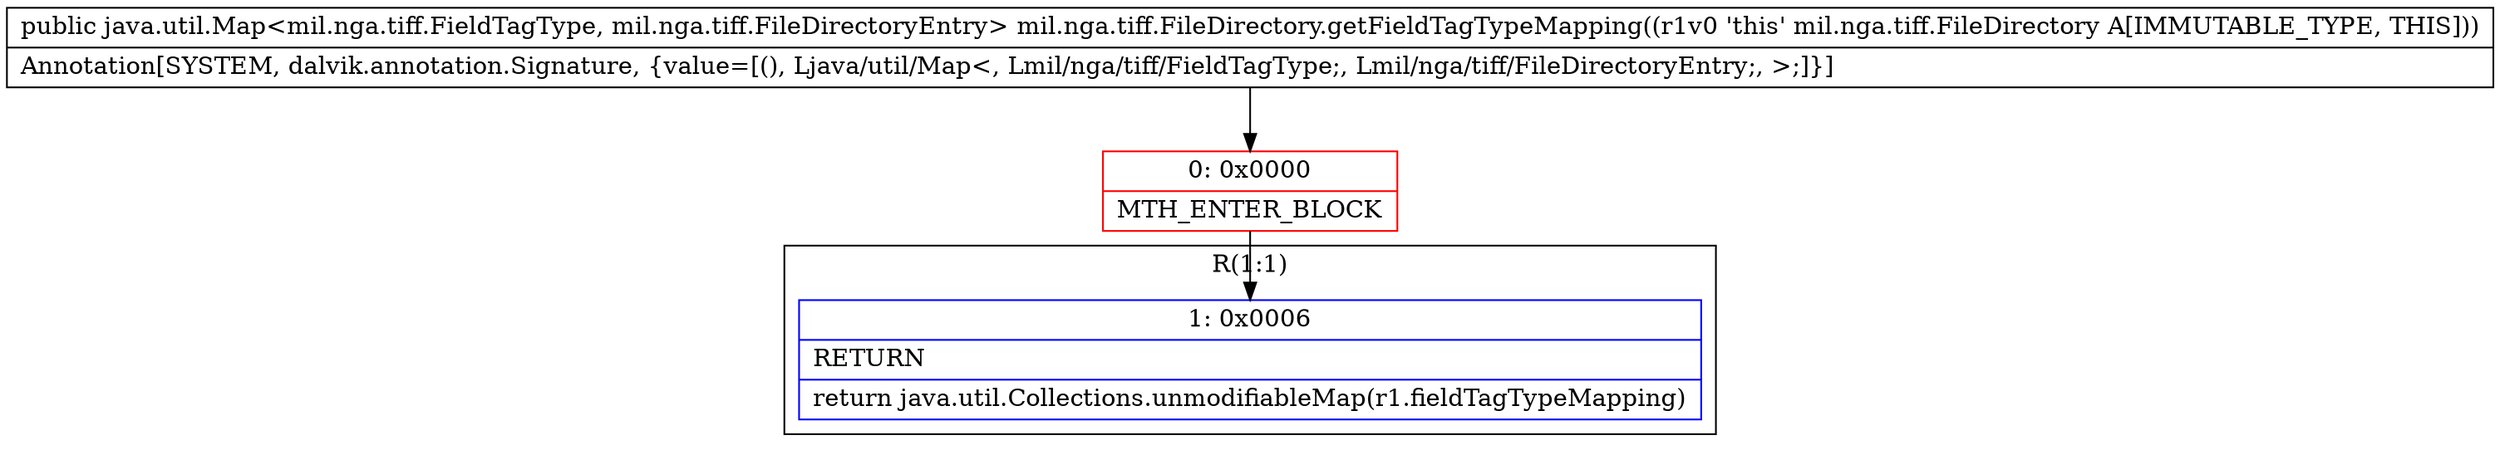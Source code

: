 digraph "CFG formil.nga.tiff.FileDirectory.getFieldTagTypeMapping()Ljava\/util\/Map;" {
subgraph cluster_Region_1343186596 {
label = "R(1:1)";
node [shape=record,color=blue];
Node_1 [shape=record,label="{1\:\ 0x0006|RETURN\l|return java.util.Collections.unmodifiableMap(r1.fieldTagTypeMapping)\l}"];
}
Node_0 [shape=record,color=red,label="{0\:\ 0x0000|MTH_ENTER_BLOCK\l}"];
MethodNode[shape=record,label="{public java.util.Map\<mil.nga.tiff.FieldTagType, mil.nga.tiff.FileDirectoryEntry\> mil.nga.tiff.FileDirectory.getFieldTagTypeMapping((r1v0 'this' mil.nga.tiff.FileDirectory A[IMMUTABLE_TYPE, THIS]))  | Annotation[SYSTEM, dalvik.annotation.Signature, \{value=[(), Ljava\/util\/Map\<, Lmil\/nga\/tiff\/FieldTagType;, Lmil\/nga\/tiff\/FileDirectoryEntry;, \>;]\}]\l}"];
MethodNode -> Node_0;
Node_0 -> Node_1;
}

